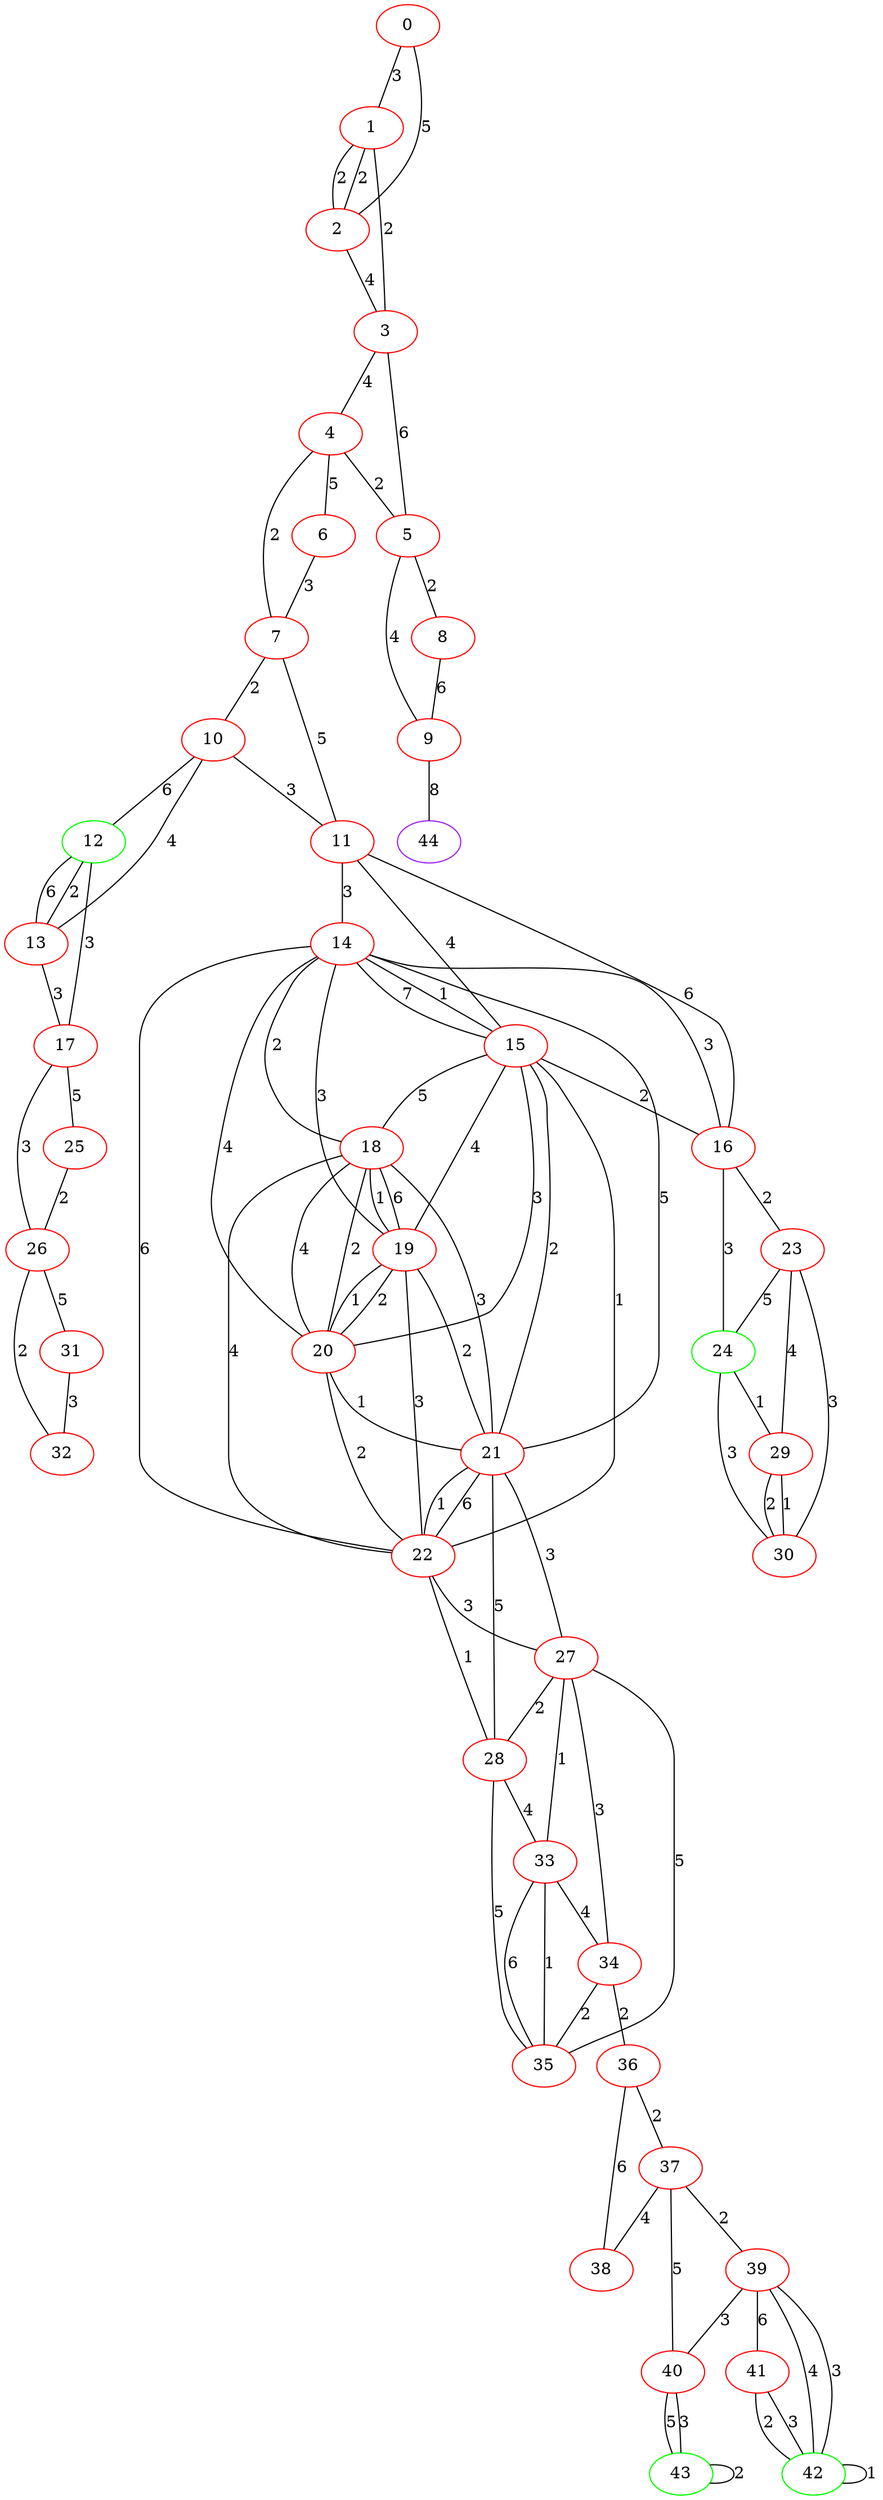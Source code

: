 graph "" {
0 [color=red, weight=1];
1 [color=red, weight=1];
2 [color=red, weight=1];
3 [color=red, weight=1];
4 [color=red, weight=1];
5 [color=red, weight=1];
6 [color=red, weight=1];
7 [color=red, weight=1];
8 [color=red, weight=1];
9 [color=red, weight=1];
10 [color=red, weight=1];
11 [color=red, weight=1];
12 [color=green, weight=2];
13 [color=red, weight=1];
14 [color=red, weight=1];
15 [color=red, weight=1];
16 [color=red, weight=1];
17 [color=red, weight=1];
18 [color=red, weight=1];
19 [color=red, weight=1];
20 [color=red, weight=1];
21 [color=red, weight=1];
22 [color=red, weight=1];
23 [color=red, weight=1];
24 [color=green, weight=2];
25 [color=red, weight=1];
26 [color=red, weight=1];
27 [color=red, weight=1];
28 [color=red, weight=1];
29 [color=red, weight=1];
30 [color=red, weight=1];
31 [color=red, weight=1];
32 [color=red, weight=1];
33 [color=red, weight=1];
34 [color=red, weight=1];
35 [color=red, weight=1];
36 [color=red, weight=1];
37 [color=red, weight=1];
38 [color=red, weight=1];
39 [color=red, weight=1];
40 [color=red, weight=1];
41 [color=red, weight=1];
42 [color=green, weight=2];
43 [color=green, weight=2];
44 [color=purple, weight=4];
0 -- 1  [key=0, label=3];
0 -- 2  [key=0, label=5];
1 -- 2  [key=0, label=2];
1 -- 2  [key=1, label=2];
1 -- 3  [key=0, label=2];
2 -- 3  [key=0, label=4];
3 -- 4  [key=0, label=4];
3 -- 5  [key=0, label=6];
4 -- 5  [key=0, label=2];
4 -- 6  [key=0, label=5];
4 -- 7  [key=0, label=2];
5 -- 8  [key=0, label=2];
5 -- 9  [key=0, label=4];
6 -- 7  [key=0, label=3];
7 -- 10  [key=0, label=2];
7 -- 11  [key=0, label=5];
8 -- 9  [key=0, label=6];
9 -- 44  [key=0, label=8];
10 -- 11  [key=0, label=3];
10 -- 12  [key=0, label=6];
10 -- 13  [key=0, label=4];
11 -- 16  [key=0, label=6];
11 -- 14  [key=0, label=3];
11 -- 15  [key=0, label=4];
12 -- 17  [key=0, label=3];
12 -- 13  [key=0, label=2];
12 -- 13  [key=1, label=6];
13 -- 17  [key=0, label=3];
14 -- 15  [key=0, label=1];
14 -- 15  [key=1, label=7];
14 -- 16  [key=0, label=3];
14 -- 18  [key=0, label=2];
14 -- 19  [key=0, label=3];
14 -- 20  [key=0, label=4];
14 -- 21  [key=0, label=5];
14 -- 22  [key=0, label=6];
15 -- 16  [key=0, label=2];
15 -- 18  [key=0, label=5];
15 -- 19  [key=0, label=4];
15 -- 20  [key=0, label=3];
15 -- 21  [key=0, label=2];
15 -- 22  [key=0, label=1];
16 -- 23  [key=0, label=2];
16 -- 24  [key=0, label=3];
17 -- 25  [key=0, label=5];
17 -- 26  [key=0, label=3];
18 -- 19  [key=0, label=6];
18 -- 19  [key=1, label=1];
18 -- 20  [key=0, label=4];
18 -- 20  [key=1, label=2];
18 -- 21  [key=0, label=3];
18 -- 22  [key=0, label=4];
19 -- 20  [key=0, label=2];
19 -- 20  [key=1, label=1];
19 -- 21  [key=0, label=2];
19 -- 22  [key=0, label=3];
20 -- 21  [key=0, label=1];
20 -- 22  [key=0, label=2];
21 -- 22  [key=0, label=6];
21 -- 22  [key=1, label=1];
21 -- 27  [key=0, label=3];
21 -- 28  [key=0, label=5];
22 -- 27  [key=0, label=3];
22 -- 28  [key=0, label=1];
23 -- 24  [key=0, label=5];
23 -- 29  [key=0, label=4];
23 -- 30  [key=0, label=3];
24 -- 29  [key=0, label=1];
24 -- 30  [key=0, label=3];
25 -- 26  [key=0, label=2];
26 -- 32  [key=0, label=2];
26 -- 31  [key=0, label=5];
27 -- 33  [key=0, label=1];
27 -- 34  [key=0, label=3];
27 -- 35  [key=0, label=5];
27 -- 28  [key=0, label=2];
28 -- 33  [key=0, label=4];
28 -- 35  [key=0, label=5];
29 -- 30  [key=0, label=1];
29 -- 30  [key=1, label=2];
31 -- 32  [key=0, label=3];
33 -- 35  [key=0, label=6];
33 -- 35  [key=1, label=1];
33 -- 34  [key=0, label=4];
34 -- 36  [key=0, label=2];
34 -- 35  [key=0, label=2];
36 -- 37  [key=0, label=2];
36 -- 38  [key=0, label=6];
37 -- 40  [key=0, label=5];
37 -- 38  [key=0, label=4];
37 -- 39  [key=0, label=2];
39 -- 40  [key=0, label=3];
39 -- 41  [key=0, label=6];
39 -- 42  [key=0, label=4];
39 -- 42  [key=1, label=3];
40 -- 43  [key=0, label=3];
40 -- 43  [key=1, label=5];
41 -- 42  [key=0, label=2];
41 -- 42  [key=1, label=3];
42 -- 42  [key=0, label=1];
43 -- 43  [key=0, label=2];
}
